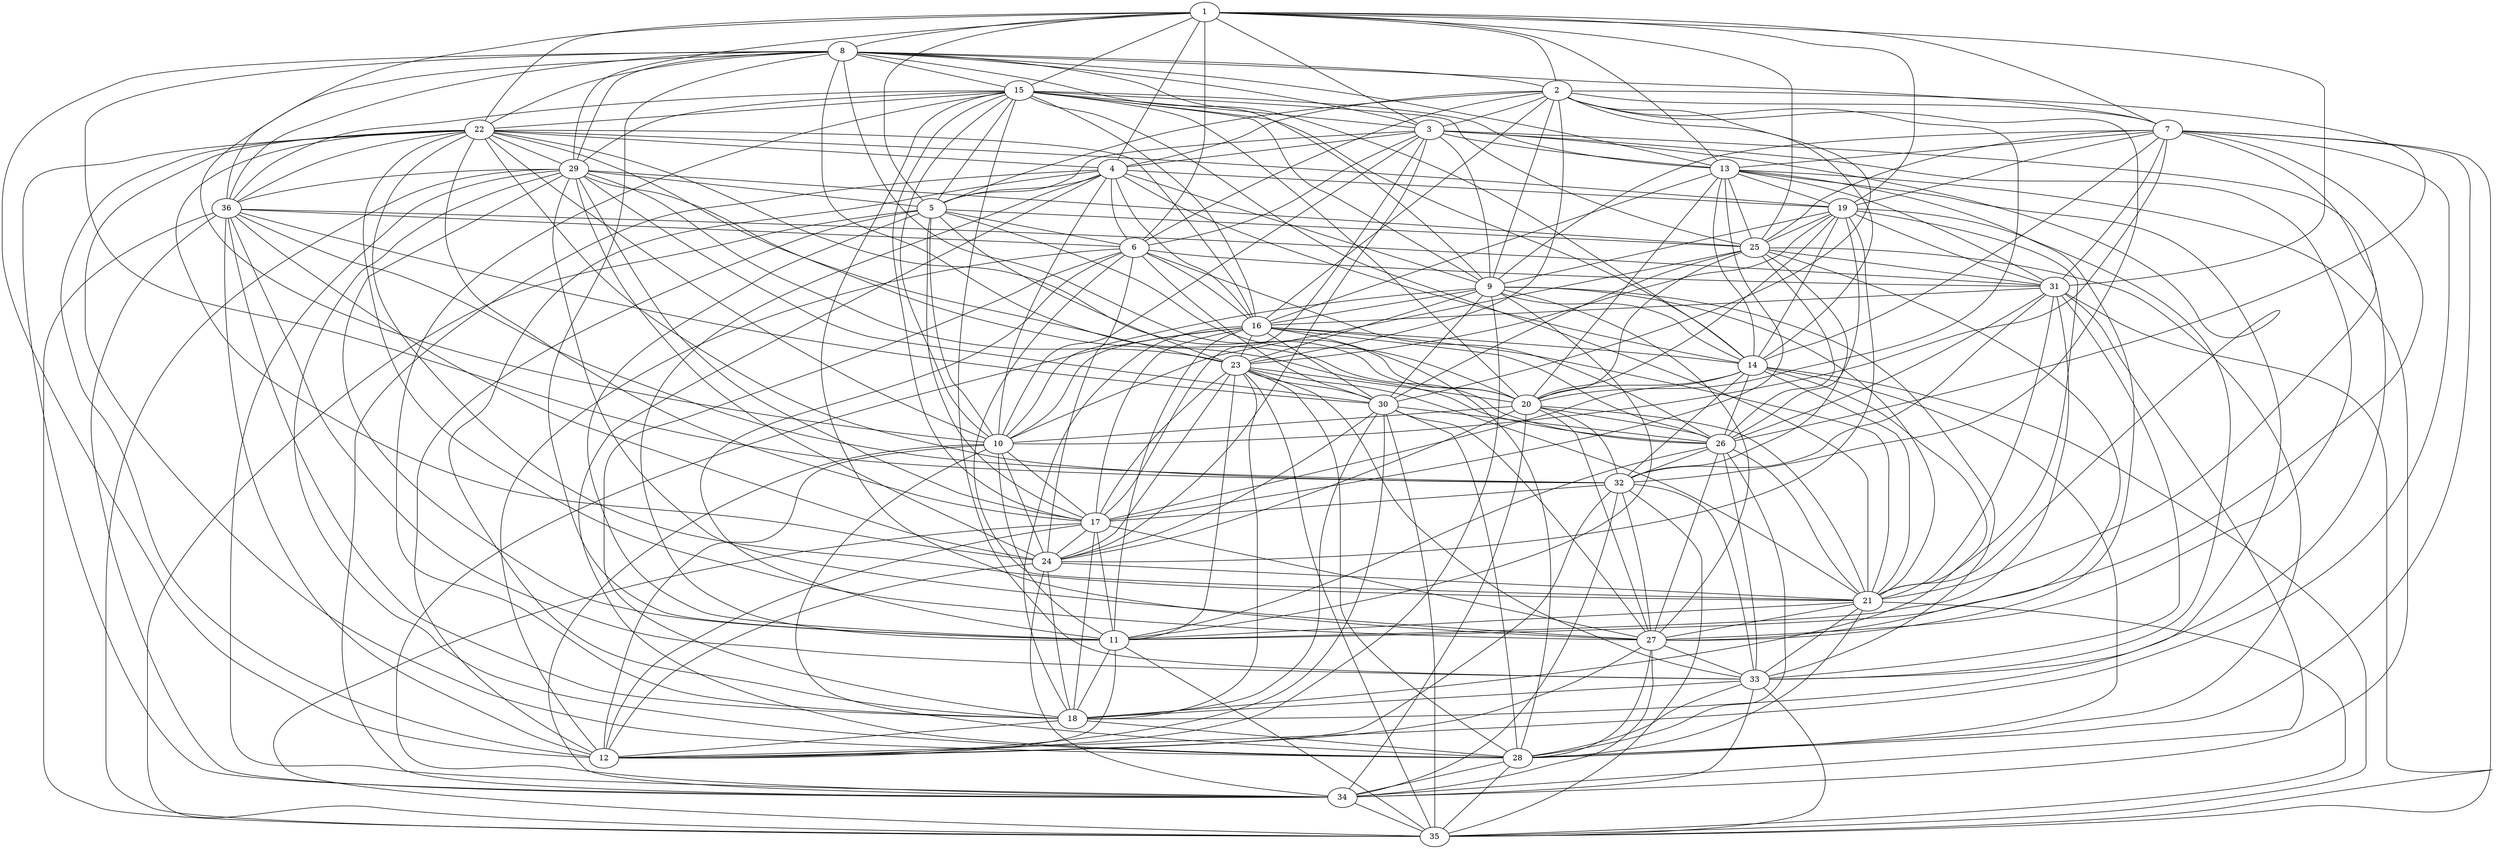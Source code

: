 graph {
  1 -- 8;
  1 -- 15;
  1 -- 22;
  1 -- 29;
  1 -- 36;
  1 -- 2;
  1 -- 3;
  1 -- 4;
  1 -- 5;
  1 -- 6;
  1 -- 7;
  1 -- 13;
  1 -- 19;
  1 -- 25;
  1 -- 31;
  8 -- 2;
  8 -- 3;
  8 -- 7;
  8 -- 15;
  8 -- 22;
  8 -- 29;
  8 -- 36;
  8 -- 13;
  8 -- 9;
  8 -- 10;
  8 -- 11;
  8 -- 12;
  8 -- 14;
  8 -- 20;
  8 -- 26;
  8 -- 32;
  15 -- 3;
  15 -- 5;
  15 -- 9;
  15 -- 10;
  15 -- 13;
  15 -- 14;
  15 -- 22;
  15 -- 29;
  15 -- 36;
  15 -- 20;
  15 -- 25;
  15 -- 16;
  15 -- 17;
  15 -- 18;
  15 -- 21;
  15 -- 27;
  15 -- 33;
  22 -- 4;
  22 -- 10;
  22 -- 12;
  22 -- 16;
  22 -- 17;
  22 -- 19;
  22 -- 20;
  22 -- 21;
  22 -- 29;
  22 -- 36;
  22 -- 27;
  22 -- 32;
  22 -- 23;
  22 -- 24;
  22 -- 28;
  22 -- 34;
  29 -- 5;
  29 -- 11;
  29 -- 17;
  29 -- 23;
  29 -- 24;
  29 -- 25;
  29 -- 26;
  29 -- 27;
  29 -- 28;
  29 -- 36;
  29 -- 34;
  29 -- 30;
  29 -- 35;
  36 -- 6;
  36 -- 12;
  36 -- 18;
  36 -- 24;
  36 -- 30;
  36 -- 31;
  36 -- 32;
  36 -- 33;
  36 -- 34;
  36 -- 35;
  2 -- 9;
  2 -- 16;
  2 -- 23;
  2 -- 30;
  2 -- 7;
  2 -- 3;
  2 -- 4;
  2 -- 5;
  2 -- 6;
  2 -- 14;
  2 -- 20;
  2 -- 26;
  2 -- 32;
  3 -- 10;
  3 -- 17;
  3 -- 24;
  3 -- 13;
  3 -- 4;
  3 -- 5;
  3 -- 6;
  3 -- 9;
  3 -- 21;
  3 -- 27;
  3 -- 33;
  4 -- 11;
  4 -- 18;
  4 -- 9;
  4 -- 14;
  4 -- 19;
  4 -- 5;
  4 -- 6;
  4 -- 10;
  4 -- 16;
  4 -- 28;
  4 -- 34;
  5 -- 12;
  5 -- 10;
  5 -- 20;
  5 -- 25;
  5 -- 6;
  5 -- 11;
  5 -- 17;
  5 -- 23;
  5 -- 35;
  6 -- 11;
  6 -- 16;
  6 -- 21;
  6 -- 26;
  6 -- 31;
  6 -- 12;
  6 -- 18;
  6 -- 24;
  6 -- 30;
  7 -- 14;
  7 -- 21;
  7 -- 28;
  7 -- 35;
  7 -- 9;
  7 -- 10;
  7 -- 11;
  7 -- 12;
  7 -- 13;
  7 -- 19;
  7 -- 25;
  7 -- 31;
  13 -- 20;
  13 -- 27;
  13 -- 34;
  13 -- 14;
  13 -- 16;
  13 -- 17;
  13 -- 18;
  13 -- 19;
  13 -- 25;
  13 -- 31;
  19 -- 9;
  19 -- 14;
  19 -- 26;
  19 -- 33;
  19 -- 20;
  19 -- 21;
  19 -- 23;
  19 -- 24;
  19 -- 25;
  19 -- 31;
  25 -- 10;
  25 -- 20;
  25 -- 32;
  25 -- 26;
  25 -- 27;
  25 -- 28;
  25 -- 30;
  25 -- 31;
  31 -- 11;
  31 -- 16;
  31 -- 21;
  31 -- 26;
  31 -- 32;
  31 -- 33;
  31 -- 34;
  31 -- 35;
  9 -- 16;
  9 -- 23;
  9 -- 30;
  9 -- 14;
  9 -- 10;
  9 -- 11;
  9 -- 12;
  9 -- 21;
  9 -- 27;
  9 -- 33;
  16 -- 10;
  16 -- 11;
  16 -- 14;
  16 -- 23;
  16 -- 30;
  16 -- 21;
  16 -- 26;
  16 -- 17;
  16 -- 18;
  16 -- 28;
  16 -- 34;
  23 -- 11;
  23 -- 17;
  23 -- 18;
  23 -- 20;
  23 -- 21;
  23 -- 30;
  23 -- 28;
  23 -- 33;
  23 -- 24;
  23 -- 35;
  30 -- 12;
  30 -- 18;
  30 -- 24;
  30 -- 26;
  30 -- 27;
  30 -- 28;
  30 -- 35;
  14 -- 21;
  14 -- 28;
  14 -- 35;
  14 -- 17;
  14 -- 18;
  14 -- 20;
  14 -- 26;
  14 -- 32;
  20 -- 10;
  20 -- 27;
  20 -- 34;
  20 -- 21;
  20 -- 24;
  20 -- 26;
  20 -- 32;
  26 -- 11;
  26 -- 21;
  26 -- 33;
  26 -- 27;
  26 -- 28;
  26 -- 32;
  32 -- 12;
  32 -- 17;
  32 -- 27;
  32 -- 33;
  32 -- 34;
  32 -- 35;
  10 -- 17;
  10 -- 24;
  10 -- 11;
  10 -- 12;
  10 -- 28;
  10 -- 34;
  17 -- 11;
  17 -- 12;
  17 -- 24;
  17 -- 27;
  17 -- 18;
  17 -- 35;
  24 -- 12;
  24 -- 18;
  24 -- 21;
  24 -- 34;
  21 -- 11;
  21 -- 28;
  21 -- 35;
  21 -- 27;
  21 -- 33;
  27 -- 12;
  27 -- 34;
  27 -- 28;
  27 -- 33;
  33 -- 18;
  33 -- 28;
  33 -- 34;
  33 -- 35;
  11 -- 18;
  11 -- 12;
  11 -- 35;
  18 -- 12;
  18 -- 28;
  28 -- 35;
  28 -- 34;
  34 -- 35;
}
